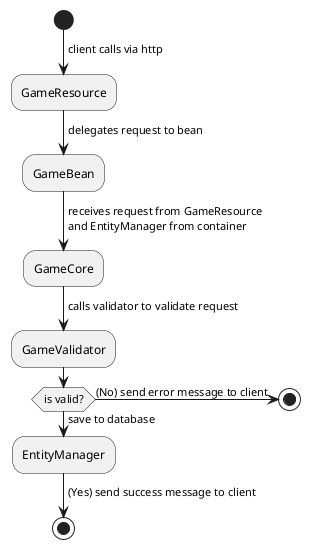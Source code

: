 @startuml
start;
->client calls via http;
:GameResource;
->delegates request to bean;
:GameBean;
->receives request from GameResource
and EntityManager from container;
:GameCore;
->calls validator to validate request;
:GameValidator;
if(is valid?) then
    ->save to database;
    :EntityManager;
    ->(Yes) send success message to client;
stop;
else
    ->(No) send error message to client;
stop;
@enduml
